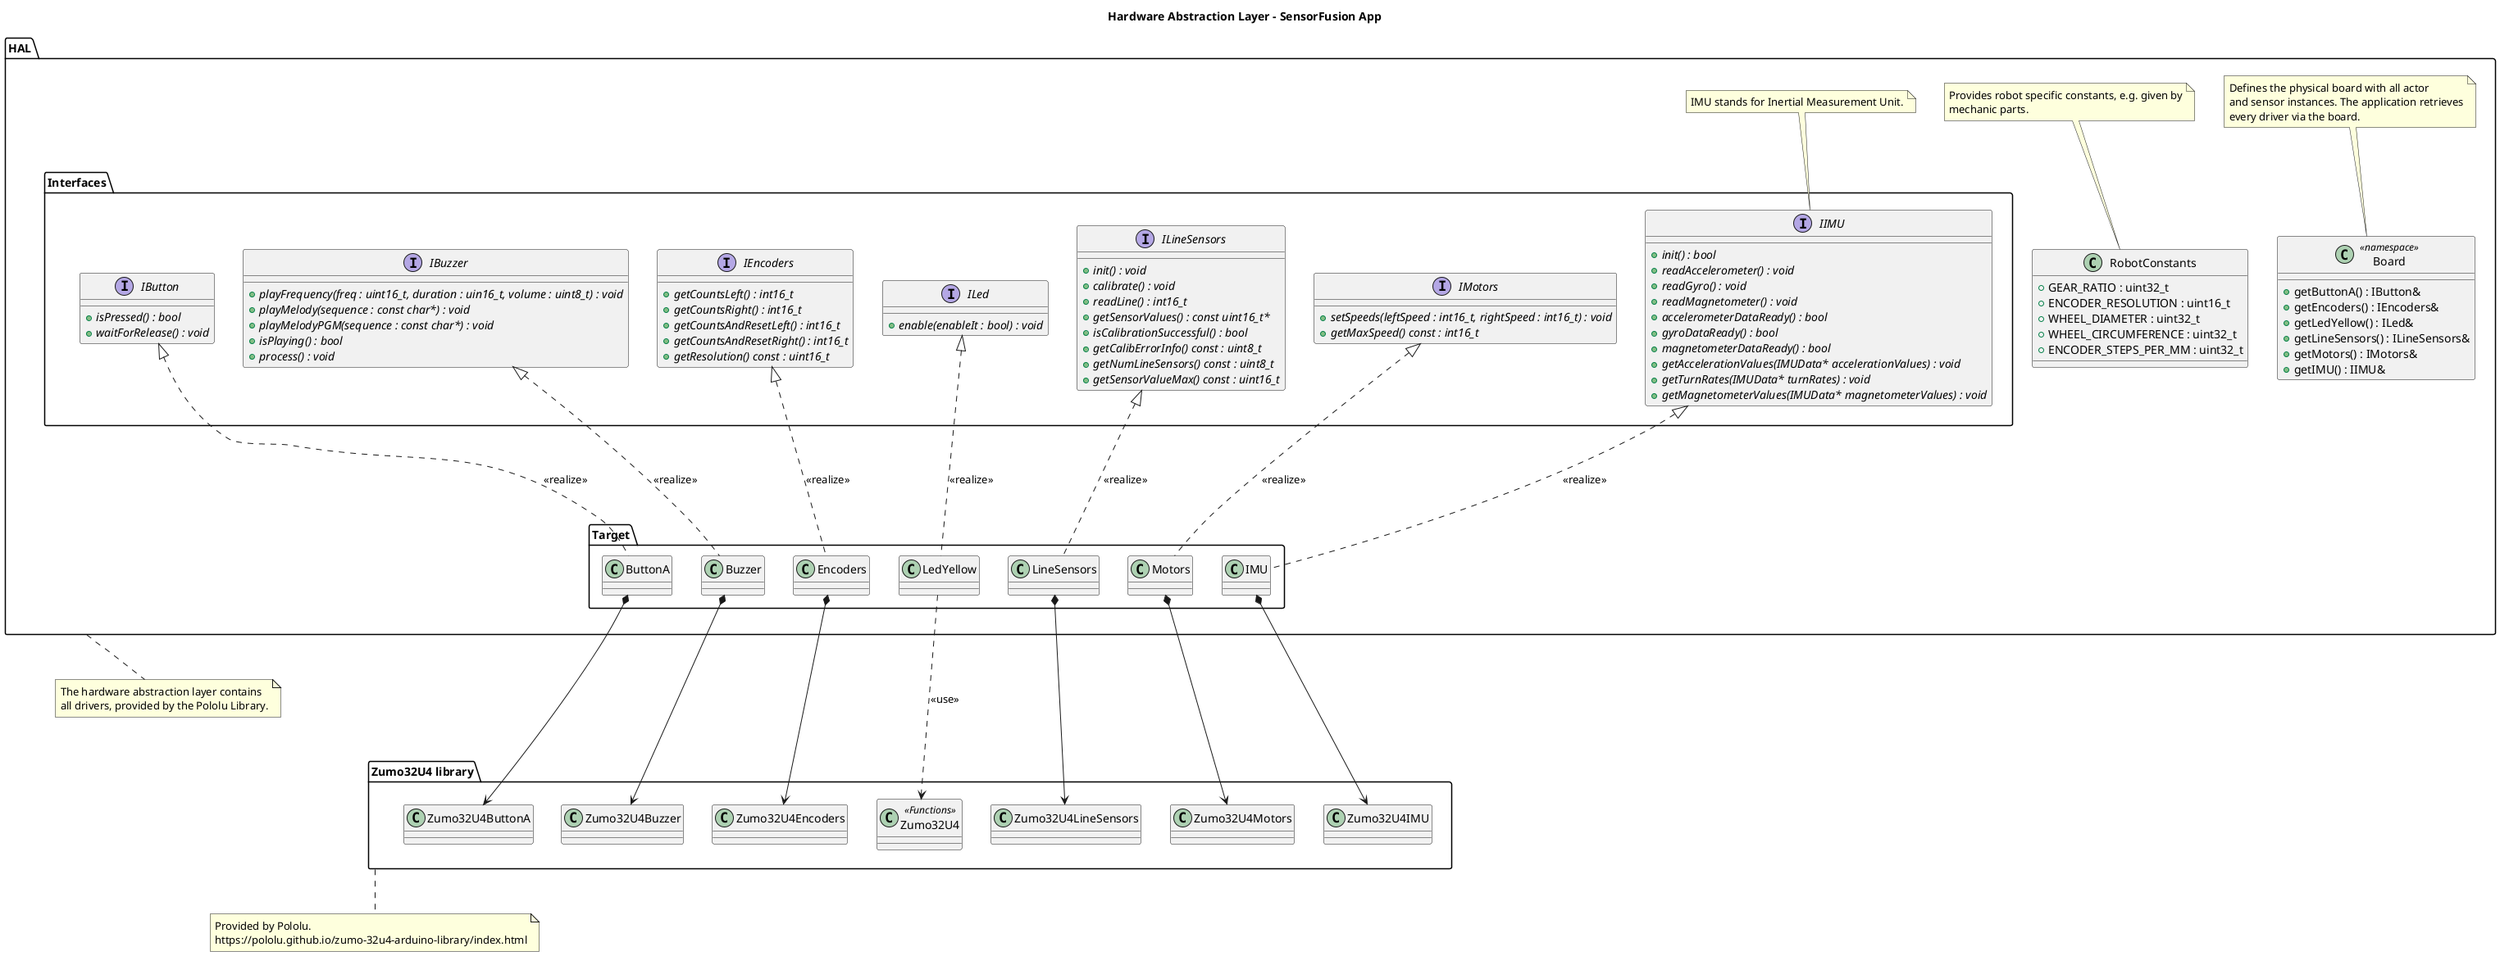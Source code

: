 @startuml HAL SensorFusion

title Hardware Abstraction Layer - SensorFusion App

package "HAL" as hal {

    package "Interfaces" as halInterfaces {

        interface "IButton" as iButton {
            + {abstract} isPressed() : bool
            + {abstract} waitForRelease() : void
        }

        interface "IBuzzer" as iBuzzer {
            + {abstract} playFrequency(freq : uint16_t, duration : uin16_t, volume : uint8_t) : void
            + {abstract} playMelody(sequence : const char*) : void
            + {abstract} playMelodyPGM(sequence : const char*) : void
            + {abstract} isPlaying() : bool
            + {abstract} process() : void
        }

        interface "IEncoders" as iEncoders {
            + {abstract} getCountsLeft() : int16_t
            + {abstract} getCountsRight() : int16_t
            + {abstract} getCountsAndResetLeft() : int16_t
            + {abstract} getCountsAndResetRight() : int16_t
            + {abstract} getResolution() const : uint16_t
        }

        interface "ILed" as iLed {
            + {abstract} enable(enableIt : bool) : void
        }

        interface "ILineSensors" as iLineSensors {
            + {abstract} init() : void
            + {abstract} calibrate() : void
            + {abstract} readLine() : int16_t
            + {abstract} getSensorValues() : const uint16_t*
            + {abstract} isCalibrationSuccessful() : bool
            + {abstract} getCalibErrorInfo() const : uint8_t
            + {abstract} getNumLineSensors() const : uint8_t
            + {abstract} getSensorValueMax() const : uint16_t
        }

        interface "IMotors" as iMotors {
            + {abstract} setSpeeds(leftSpeed : int16_t, rightSpeed : int16_t) : void
            + {abstract} getMaxSpeed() const : int16_t
        }

        interface "IIMU" as iIMU {
            + {abstract} init() : bool
            + {abstract} readAccelerometer() : void
            + {abstract} readGyro() : void
            + {abstract} readMagnetometer() : void
            + {abstract} accelerometerDataReady() : bool
            + {abstract} gyroDataReady() : bool
            + {abstract} magnetometerDataReady() : bool
            + {abstract} getAccelerationValues(IMUData* accelerationValues) : void
            + {abstract} getTurnRates(IMUData* turnRates) : void
            + {abstract} getMagnetometerValues(IMUData* magnetometerValues) : void

        }
    }

    class Board << namespace >> {
        + getButtonA() : IButton&
        + getEncoders() : IEncoders&
        + getLedYellow() : ILed&
        + getLineSensors() : ILineSensors&
        + getMotors() : IMotors&
        + getIMU() : IIMU&
    }

    class RobotConstants {
        + GEAR_RATIO : uint32_t
        + ENCODER_RESOLUTION : uint16_t
        + WHEEL_DIAMETER : uint32_t
        + WHEEL_CIRCUMFERENCE : uint32_t
        + ENCODER_STEPS_PER_MM : uint32_t
    }

    note top of Board
        Defines the physical board with all actor
        and sensor instances. The application retrieves
        every driver via the board.
    end note

    note top of RobotConstants
        Provides robot specific constants, e.g. given by
        mechanic parts.
    end note

    note top of iIMU
        IMU stands for Inertial Measurement Unit.
    end note

    package "Target" as target {
        class LineSensors
        class ButtonA
        class Motors
        class Buzzer
        class Encoders
        class LedYellow
        class IMU
    }

    iLineSensors <|... LineSensors: <<realize>>
    iButton <|... ButtonA: <<realize>>
    iMotors <|... Motors: <<realize>>
    iBuzzer <|... Buzzer: <<realize>>
    iEncoders <|... Encoders: <<realize>>
    iLed <|... LedYellow: <<realize>>
    iIMU <|... IMU: <<realize>>
}

package "Zumo32U4 library"  as zumo32u4Lib {
    class Zumo32U4LineSensors
    class Zumo32U4ButtonA
    class Zumo32U4Motors
    class Zumo32U4Buzzer
    class Zumo32U4Encoders
    class Zumo32U4IMU
    class Zumo32U4 <<Functions>>
}

note bottom of zumo32u4Lib
    Provided by Pololu.
    https://pololu.github.io/zumo-32u4-arduino-library/index.html
end note

halInterfaces -[hidden]-- hal
hal -[hidden]-- zumo32u4Lib

LineSensors *--> Zumo32U4LineSensors
ButtonA *--> Zumo32U4ButtonA
Motors *--> Zumo32U4Motors
Buzzer *--> Zumo32U4Buzzer
Encoders *--> Zumo32U4Encoders
IMU *--> Zumo32U4IMU
LedYellow ..> Zumo32U4: <<use>>

note bottom of hal
    The hardware abstraction layer contains
    all drivers, provided by the Pololu Library.
end note

@enduml